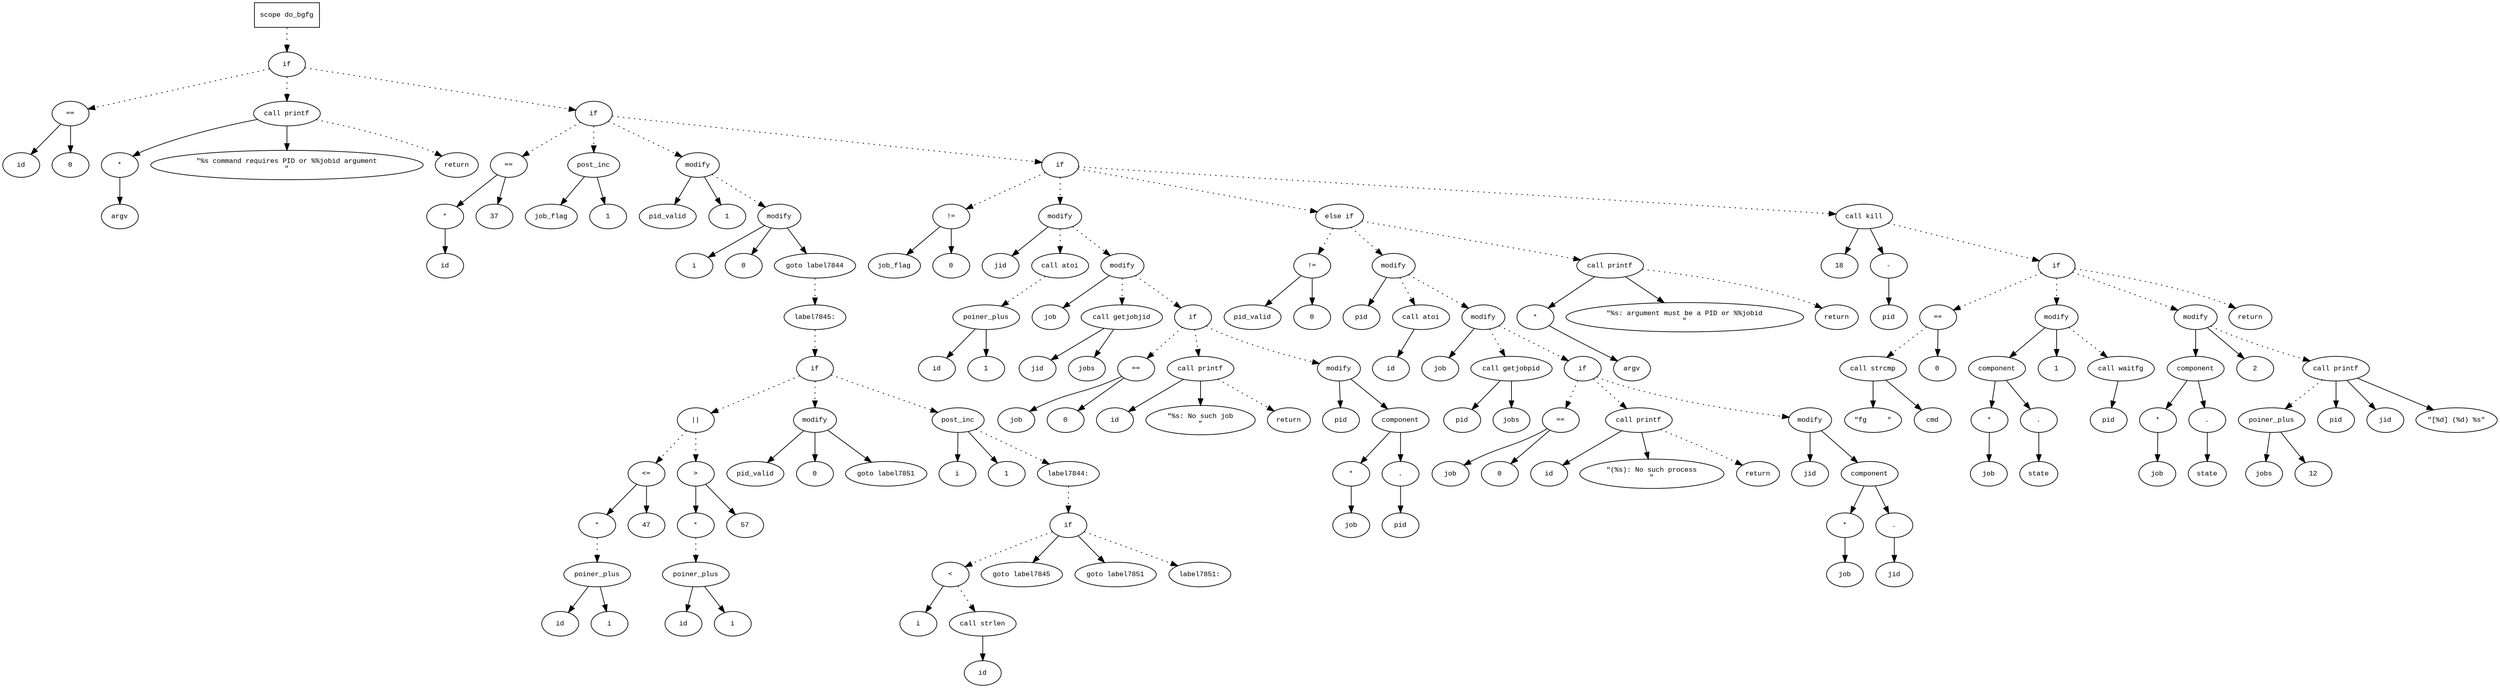 digraph AST {
  graph [fontname="Times New Roman",fontsize=10];
  node  [fontname="Courier New",fontsize=10];
  edge  [fontname="Times New Roman",fontsize=10];

  node1 [label="scope do_bgfg",shape=box];
  node2 [label="if",shape=ellipse];
  node1 -> node2 [style=dotted];
  node3 [label="==",shape=ellipse];
  node4 [label="id",shape=ellipse];
  node3 -> node4;
  node5 [label="0",shape=ellipse];
  node3 -> node5;
  node2 -> node3 [style=dotted];
  node6 [label="call printf",shape=ellipse];
  node7 [label="*",shape=ellipse];
  node8 [label="argv",shape=ellipse];
  node7 -> node8;
  node6 -> node7;
  node9 [label="\"%s command requires PID or %%jobid argument
\"",shape=ellipse];
  node6 -> node9;
  node2 -> node6 [style=dotted];
  node10 [label="return",shape=ellipse];
  node6 -> node10 [style=dotted];
  node11 [label="if",shape=ellipse];
  node2 -> node11 [style=dotted];
  node12 [label="==",shape=ellipse];
  node13 [label="*",shape=ellipse];
  node14 [label="id",shape=ellipse];
  node13 -> node14;
  node12 -> node13;
  node15 [label="37",shape=ellipse];
  node12 -> node15;
  node11 -> node12 [style=dotted];
  node16 [label="post_inc",shape=ellipse];
  node17 [label="job_flag",shape=ellipse];
  node16 -> node17;
  node18 [label="1",shape=ellipse];
  node16 -> node18;
  node11 -> node16 [style=dotted];
  node19 [label="modify",shape=ellipse];
  node20 [label="pid_valid",shape=ellipse];
  node19 -> node20;
  node21 [label="1",shape=ellipse];
  node19 -> node21;
  node11 -> node19 [style=dotted];
  node22 [label="modify",shape=ellipse];
  node23 [label="i",shape=ellipse];
  node22 -> node23;
  node24 [label="0",shape=ellipse];
  node22 -> node24;
  node19 -> node22 [style=dotted];
  node25 [label="goto label7844",shape=ellipse];
  node22 -> node25;
  node26 [label="label7845:",shape=ellipse];
  node25 -> node26 [style=dotted];
  node27 [label="if",shape=ellipse];
  node26 -> node27 [style=dotted];
  node28 [label="||",shape=ellipse];
  node29 [label="<=",shape=ellipse];
  node30 [label="*",shape=ellipse];
  node31 [label="poiner_plus",shape=ellipse];
  node32 [label="id",shape=ellipse];
  node31 -> node32;
  node33 [label="i",shape=ellipse];
  node31 -> node33;
  node30 -> node31 [style=dotted];
  node29 -> node30;
  node34 [label="47",shape=ellipse];
  node29 -> node34;
  node28 -> node29 [style=dotted];
  node35 [label=">",shape=ellipse];
  node36 [label="*",shape=ellipse];
  node37 [label="poiner_plus",shape=ellipse];
  node38 [label="id",shape=ellipse];
  node37 -> node38;
  node39 [label="i",shape=ellipse];
  node37 -> node39;
  node36 -> node37 [style=dotted];
  node35 -> node36;
  node40 [label="57",shape=ellipse];
  node35 -> node40;
  node28 -> node35 [style=dotted];
  node27 -> node28 [style=dotted];
  node41 [label="modify",shape=ellipse];
  node42 [label="pid_valid",shape=ellipse];
  node41 -> node42;
  node43 [label="0",shape=ellipse];
  node41 -> node43;
  node27 -> node41 [style=dotted];
  node44 [label="goto label7851",shape=ellipse];
  node41 -> node44;
  node45 [label="post_inc",shape=ellipse];
  node46 [label="i",shape=ellipse];
  node45 -> node46;
  node47 [label="1",shape=ellipse];
  node45 -> node47;
  node27 -> node45 [style=dotted];
  node48 [label="label7844:",shape=ellipse];
  node45 -> node48 [style=dotted];
  node49 [label="if",shape=ellipse];
  node48 -> node49 [style=dotted];
  node50 [label="<",shape=ellipse];
  node51 [label="i",shape=ellipse];
  node50 -> node51;
  node52 [label="call strlen",shape=ellipse];
  node53 [label="id",shape=ellipse];
  node52 -> node53;
  node50 -> node52 [style=dotted];
  node49 -> node50 [style=dotted];
  node54 [label="goto label7845",shape=ellipse];
  node49 -> node54;
  node55 [label="goto label7851",shape=ellipse];
  node49 -> node55;
  node56 [label="label7851:",shape=ellipse];
  node49 -> node56 [style=dotted];
  node57 [label="if",shape=ellipse];
  node11 -> node57 [style=dotted];
  node58 [label="!=",shape=ellipse];
  node59 [label="job_flag",shape=ellipse];
  node58 -> node59;
  node60 [label="0",shape=ellipse];
  node58 -> node60;
  node57 -> node58 [style=dotted];
  node61 [label="modify",shape=ellipse];
  node62 [label="jid",shape=ellipse];
  node61 -> node62;
  node63 [label="call atoi",shape=ellipse];
  node64 [label="poiner_plus",shape=ellipse];
  node65 [label="id",shape=ellipse];
  node64 -> node65;
  node66 [label="1",shape=ellipse];
  node64 -> node66;
  node63 -> node64 [style=dotted];
  node61 -> node63 [style=dotted];
  node57 -> node61 [style=dotted];
  node67 [label="modify",shape=ellipse];
  node68 [label="job",shape=ellipse];
  node67 -> node68;
  node69 [label="call getjobjid",shape=ellipse];
  node70 [label="jid",shape=ellipse];
  node69 -> node70;
  node71 [label="jobs",shape=ellipse];
  node69 -> node71;
  node67 -> node69 [style=dotted];
  node61 -> node67 [style=dotted];
  node72 [label="if",shape=ellipse];
  node67 -> node72 [style=dotted];
  node73 [label="==",shape=ellipse];
  node74 [label="job",shape=ellipse];
  node73 -> node74;
  node75 [label="0",shape=ellipse];
  node73 -> node75;
  node72 -> node73 [style=dotted];
  node76 [label="call printf",shape=ellipse];
  node77 [label="id",shape=ellipse];
  node76 -> node77;
  node78 [label="\"%s: No such job
\"",shape=ellipse];
  node76 -> node78;
  node72 -> node76 [style=dotted];
  node79 [label="return",shape=ellipse];
  node76 -> node79 [style=dotted];
  node80 [label="modify",shape=ellipse];
  node81 [label="pid",shape=ellipse];
  node80 -> node81;
  node82 [label="component",shape=ellipse];
  node80 -> node82;
  node83 [label="*",shape=ellipse];
  node84 [label="job",shape=ellipse];
  node83 -> node84;
  node82 -> node83;
  node85 [label=".",shape=ellipse];
  node82 -> node85;
  node86 [label="pid",shape=ellipse];
  node85 -> node86;
  node72 -> node80 [style=dotted];
  node87 [label="else if",shape=ellipse];
  node57 -> node87 [style=dotted];
  node88 [label="!=",shape=ellipse];
  node89 [label="pid_valid",shape=ellipse];
  node88 -> node89;
  node90 [label="0",shape=ellipse];
  node88 -> node90;
  node87 -> node88 [style=dotted];
  node91 [label="modify",shape=ellipse];
  node92 [label="pid",shape=ellipse];
  node91 -> node92;
  node93 [label="call atoi",shape=ellipse];
  node94 [label="id",shape=ellipse];
  node93 -> node94;
  node91 -> node93 [style=dotted];
  node87 -> node91 [style=dotted];
  node95 [label="modify",shape=ellipse];
  node96 [label="job",shape=ellipse];
  node95 -> node96;
  node97 [label="call getjobpid",shape=ellipse];
  node98 [label="pid",shape=ellipse];
  node97 -> node98;
  node99 [label="jobs",shape=ellipse];
  node97 -> node99;
  node95 -> node97 [style=dotted];
  node91 -> node95 [style=dotted];
  node100 [label="if",shape=ellipse];
  node95 -> node100 [style=dotted];
  node101 [label="==",shape=ellipse];
  node102 [label="job",shape=ellipse];
  node101 -> node102;
  node103 [label="0",shape=ellipse];
  node101 -> node103;
  node100 -> node101 [style=dotted];
  node104 [label="call printf",shape=ellipse];
  node105 [label="id",shape=ellipse];
  node104 -> node105;
  node106 [label="\"(%s): No such process
\"",shape=ellipse];
  node104 -> node106;
  node100 -> node104 [style=dotted];
  node107 [label="return",shape=ellipse];
  node104 -> node107 [style=dotted];
  node108 [label="modify",shape=ellipse];
  node109 [label="jid",shape=ellipse];
  node108 -> node109;
  node110 [label="component",shape=ellipse];
  node108 -> node110;
  node111 [label="*",shape=ellipse];
  node112 [label="job",shape=ellipse];
  node111 -> node112;
  node110 -> node111;
  node113 [label=".",shape=ellipse];
  node110 -> node113;
  node114 [label="jid",shape=ellipse];
  node113 -> node114;
  node100 -> node108 [style=dotted];
  node115 [label="call printf",shape=ellipse];
  node116 [label="*",shape=ellipse];
  node117 [label="argv",shape=ellipse];
  node116 -> node117;
  node115 -> node116;
  node118 [label="\"%s: argument must be a PID or %%jobid
\"",shape=ellipse];
  node115 -> node118;
  node87 -> node115 [style=dotted];
  node119 [label="return",shape=ellipse];
  node115 -> node119 [style=dotted];
  node120 [label="call kill",shape=ellipse];
  node121 [label="18",shape=ellipse];
  node120 -> node121;
  node122 [label="-",shape=ellipse];
  node123 [label="pid",shape=ellipse];
  node122 -> node123;
  node120 -> node122;
  node57 -> node120 [style=dotted];
  node124 [label="if",shape=ellipse];
  node120 -> node124 [style=dotted];
  node125 [label="==",shape=ellipse];
  node126 [label="call strcmp",shape=ellipse];
  node127 [label="\"fg     \"",shape=ellipse];
  node126 -> node127;
  node128 [label="cmd",shape=ellipse];
  node126 -> node128;
  node125 -> node126 [style=dotted];
  node129 [label="0",shape=ellipse];
  node125 -> node129;
  node124 -> node125 [style=dotted];
  node130 [label="modify",shape=ellipse];
  node131 [label="component",shape=ellipse];
  node130 -> node131;
  node132 [label="*",shape=ellipse];
  node133 [label="job",shape=ellipse];
  node132 -> node133;
  node131 -> node132;
  node134 [label=".",shape=ellipse];
  node131 -> node134;
  node135 [label="state",shape=ellipse];
  node134 -> node135;
  node136 [label="1",shape=ellipse];
  node130 -> node136;
  node124 -> node130 [style=dotted];
  node137 [label="call waitfg",shape=ellipse];
  node138 [label="pid",shape=ellipse];
  node137 -> node138;
  node130 -> node137 [style=dotted];
  node139 [label="modify",shape=ellipse];
  node140 [label="component",shape=ellipse];
  node139 -> node140;
  node141 [label="*",shape=ellipse];
  node142 [label="job",shape=ellipse];
  node141 -> node142;
  node140 -> node141;
  node143 [label=".",shape=ellipse];
  node140 -> node143;
  node144 [label="state",shape=ellipse];
  node143 -> node144;
  node145 [label="2",shape=ellipse];
  node139 -> node145;
  node124 -> node139 [style=dotted];
  node146 [label="call printf",shape=ellipse];
  node147 [label="poiner_plus",shape=ellipse];
  node148 [label="jobs",shape=ellipse];
  node147 -> node148;
  node149 [label="12",shape=ellipse];
  node147 -> node149;
  node146 -> node147 [style=dotted];
  node150 [label="pid",shape=ellipse];
  node146 -> node150;
  node151 [label="jid",shape=ellipse];
  node146 -> node151;
  node152 [label="\"[%d] (%d) %s\"",shape=ellipse];
  node146 -> node152;
  node139 -> node146 [style=dotted];
  node153 [label="return",shape=ellipse];
  node124 -> node153 [style=dotted];
} 